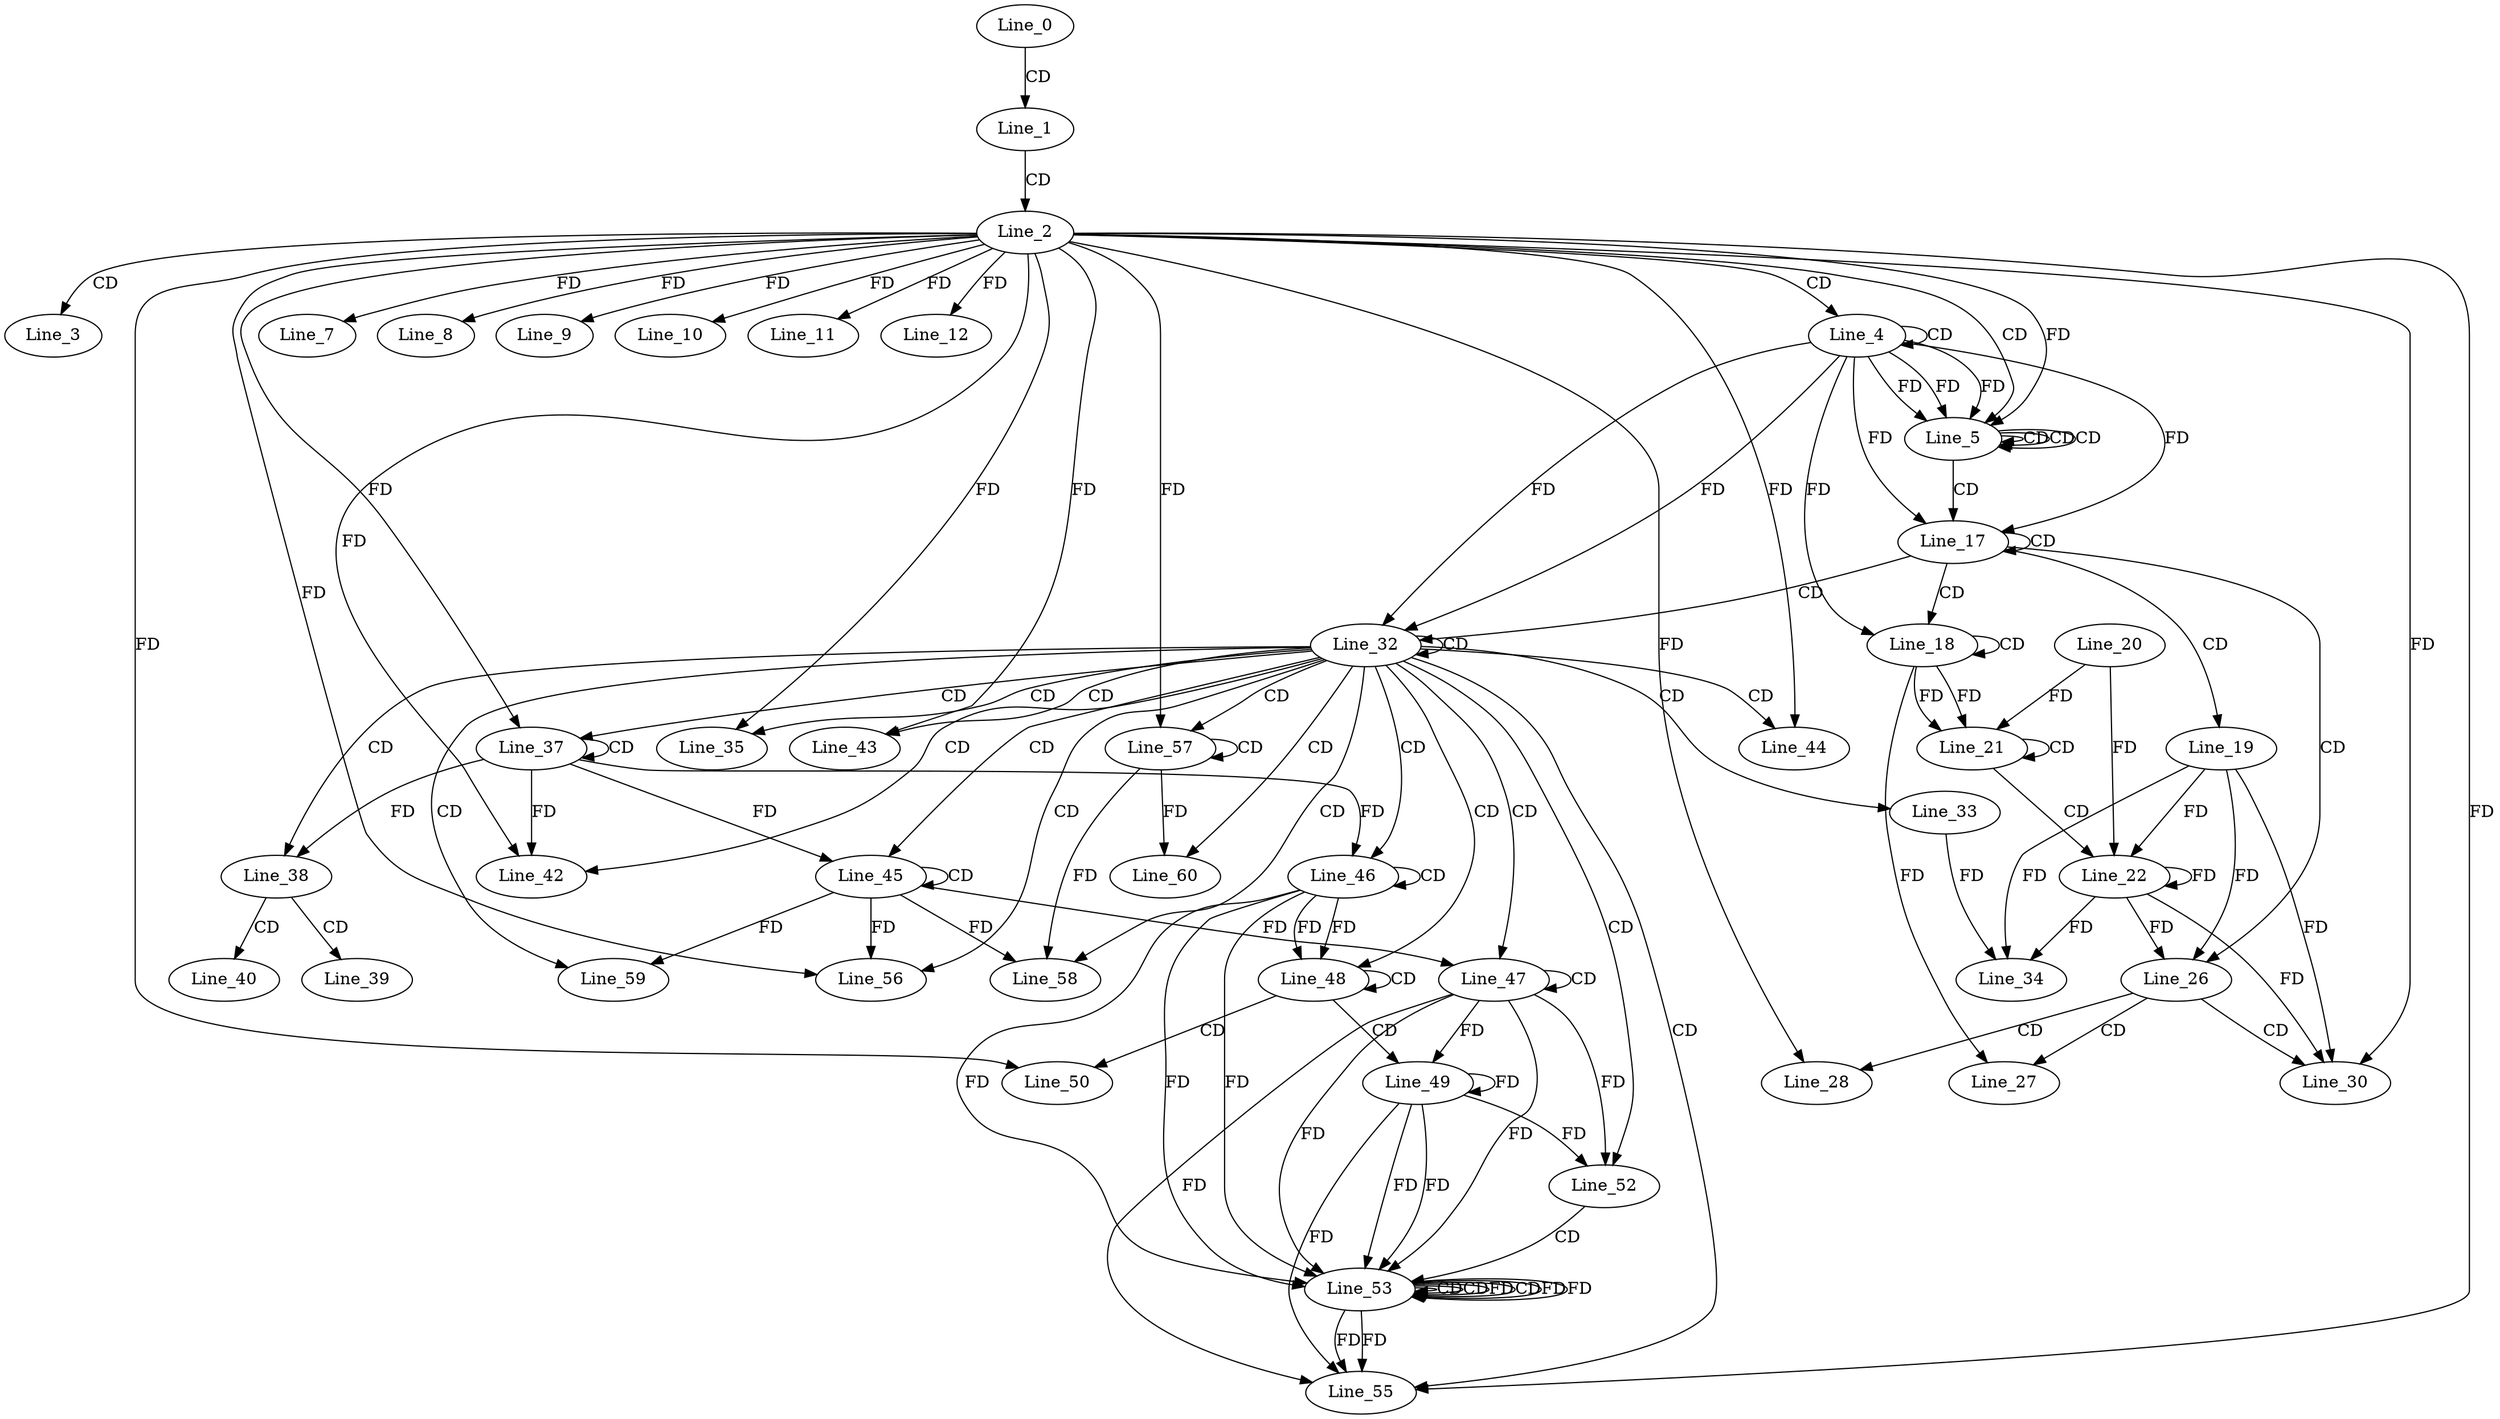digraph G {
  Line_0;
  Line_1;
  Line_2;
  Line_3;
  Line_4;
  Line_4;
  Line_5;
  Line_5;
  Line_5;
  Line_5;
  Line_5;
  Line_5;
  Line_7;
  Line_8;
  Line_9;
  Line_10;
  Line_11;
  Line_12;
  Line_17;
  Line_17;
  Line_18;
  Line_18;
  Line_19;
  Line_21;
  Line_21;
  Line_20;
  Line_21;
  Line_22;
  Line_26;
  Line_27;
  Line_28;
  Line_30;
  Line_30;
  Line_32;
  Line_32;
  Line_33;
  Line_34;
  Line_34;
  Line_34;
  Line_35;
  Line_37;
  Line_37;
  Line_37;
  Line_38;
  Line_39;
  Line_40;
  Line_42;
  Line_42;
  Line_43;
  Line_44;
  Line_45;
  Line_45;
  Line_46;
  Line_46;
  Line_47;
  Line_47;
  Line_48;
  Line_48;
  Line_49;
  Line_50;
  Line_52;
  Line_52;
  Line_53;
  Line_53;
  Line_53;
  Line_53;
  Line_53;
  Line_55;
  Line_56;
  Line_56;
  Line_57;
  Line_57;
  Line_58;
  Line_58;
  Line_59;
  Line_59;
  Line_60;
  Line_0 -> Line_1 [ label="CD" ];
  Line_1 -> Line_2 [ label="CD" ];
  Line_2 -> Line_3 [ label="CD" ];
  Line_2 -> Line_4 [ label="CD" ];
  Line_4 -> Line_4 [ label="CD" ];
  Line_2 -> Line_5 [ label="CD" ];
  Line_4 -> Line_5 [ label="FD" ];
  Line_5 -> Line_5 [ label="CD" ];
  Line_2 -> Line_5 [ label="FD" ];
  Line_5 -> Line_5 [ label="CD" ];
  Line_4 -> Line_5 [ label="FD" ];
  Line_5 -> Line_5 [ label="CD" ];
  Line_4 -> Line_5 [ label="FD" ];
  Line_2 -> Line_7 [ label="FD" ];
  Line_2 -> Line_8 [ label="FD" ];
  Line_2 -> Line_9 [ label="FD" ];
  Line_2 -> Line_10 [ label="FD" ];
  Line_2 -> Line_11 [ label="FD" ];
  Line_2 -> Line_12 [ label="FD" ];
  Line_5 -> Line_17 [ label="CD" ];
  Line_4 -> Line_17 [ label="FD" ];
  Line_17 -> Line_17 [ label="CD" ];
  Line_4 -> Line_17 [ label="FD" ];
  Line_17 -> Line_18 [ label="CD" ];
  Line_18 -> Line_18 [ label="CD" ];
  Line_4 -> Line_18 [ label="FD" ];
  Line_17 -> Line_19 [ label="CD" ];
  Line_18 -> Line_21 [ label="FD" ];
  Line_21 -> Line_21 [ label="CD" ];
  Line_18 -> Line_21 [ label="FD" ];
  Line_20 -> Line_21 [ label="FD" ];
  Line_21 -> Line_22 [ label="CD" ];
  Line_19 -> Line_22 [ label="FD" ];
  Line_22 -> Line_22 [ label="FD" ];
  Line_20 -> Line_22 [ label="FD" ];
  Line_17 -> Line_26 [ label="CD" ];
  Line_19 -> Line_26 [ label="FD" ];
  Line_22 -> Line_26 [ label="FD" ];
  Line_26 -> Line_27 [ label="CD" ];
  Line_18 -> Line_27 [ label="FD" ];
  Line_26 -> Line_28 [ label="CD" ];
  Line_2 -> Line_28 [ label="FD" ];
  Line_26 -> Line_30 [ label="CD" ];
  Line_2 -> Line_30 [ label="FD" ];
  Line_19 -> Line_30 [ label="FD" ];
  Line_22 -> Line_30 [ label="FD" ];
  Line_17 -> Line_32 [ label="CD" ];
  Line_4 -> Line_32 [ label="FD" ];
  Line_32 -> Line_32 [ label="CD" ];
  Line_4 -> Line_32 [ label="FD" ];
  Line_32 -> Line_33 [ label="CD" ];
  Line_33 -> Line_34 [ label="FD" ];
  Line_19 -> Line_34 [ label="FD" ];
  Line_22 -> Line_34 [ label="FD" ];
  Line_32 -> Line_35 [ label="CD" ];
  Line_2 -> Line_35 [ label="FD" ];
  Line_32 -> Line_37 [ label="CD" ];
  Line_37 -> Line_37 [ label="CD" ];
  Line_2 -> Line_37 [ label="FD" ];
  Line_32 -> Line_38 [ label="CD" ];
  Line_37 -> Line_38 [ label="FD" ];
  Line_38 -> Line_39 [ label="CD" ];
  Line_38 -> Line_40 [ label="CD" ];
  Line_32 -> Line_42 [ label="CD" ];
  Line_2 -> Line_42 [ label="FD" ];
  Line_37 -> Line_42 [ label="FD" ];
  Line_32 -> Line_43 [ label="CD" ];
  Line_2 -> Line_43 [ label="FD" ];
  Line_32 -> Line_44 [ label="CD" ];
  Line_2 -> Line_44 [ label="FD" ];
  Line_32 -> Line_45 [ label="CD" ];
  Line_45 -> Line_45 [ label="CD" ];
  Line_37 -> Line_45 [ label="FD" ];
  Line_32 -> Line_46 [ label="CD" ];
  Line_46 -> Line_46 [ label="CD" ];
  Line_37 -> Line_46 [ label="FD" ];
  Line_32 -> Line_47 [ label="CD" ];
  Line_47 -> Line_47 [ label="CD" ];
  Line_45 -> Line_47 [ label="FD" ];
  Line_32 -> Line_48 [ label="CD" ];
  Line_46 -> Line_48 [ label="FD" ];
  Line_48 -> Line_48 [ label="CD" ];
  Line_46 -> Line_48 [ label="FD" ];
  Line_48 -> Line_49 [ label="CD" ];
  Line_47 -> Line_49 [ label="FD" ];
  Line_49 -> Line_49 [ label="FD" ];
  Line_48 -> Line_50 [ label="CD" ];
  Line_2 -> Line_50 [ label="FD" ];
  Line_32 -> Line_52 [ label="CD" ];
  Line_47 -> Line_52 [ label="FD" ];
  Line_49 -> Line_52 [ label="FD" ];
  Line_52 -> Line_53 [ label="CD" ];
  Line_46 -> Line_53 [ label="FD" ];
  Line_53 -> Line_53 [ label="CD" ];
  Line_46 -> Line_53 [ label="FD" ];
  Line_53 -> Line_53 [ label="CD" ];
  Line_47 -> Line_53 [ label="FD" ];
  Line_49 -> Line_53 [ label="FD" ];
  Line_53 -> Line_53 [ label="FD" ];
  Line_53 -> Line_53 [ label="CD" ];
  Line_47 -> Line_53 [ label="FD" ];
  Line_49 -> Line_53 [ label="FD" ];
  Line_53 -> Line_53 [ label="FD" ];
  Line_53 -> Line_53 [ label="FD" ];
  Line_46 -> Line_53 [ label="FD" ];
  Line_32 -> Line_55 [ label="CD" ];
  Line_2 -> Line_55 [ label="FD" ];
  Line_47 -> Line_55 [ label="FD" ];
  Line_49 -> Line_55 [ label="FD" ];
  Line_53 -> Line_55 [ label="FD" ];
  Line_53 -> Line_55 [ label="FD" ];
  Line_32 -> Line_56 [ label="CD" ];
  Line_2 -> Line_56 [ label="FD" ];
  Line_45 -> Line_56 [ label="FD" ];
  Line_32 -> Line_57 [ label="CD" ];
  Line_57 -> Line_57 [ label="CD" ];
  Line_2 -> Line_57 [ label="FD" ];
  Line_32 -> Line_58 [ label="CD" ];
  Line_57 -> Line_58 [ label="FD" ];
  Line_45 -> Line_58 [ label="FD" ];
  Line_32 -> Line_59 [ label="CD" ];
  Line_45 -> Line_59 [ label="FD" ];
  Line_32 -> Line_60 [ label="CD" ];
  Line_57 -> Line_60 [ label="FD" ];
}
